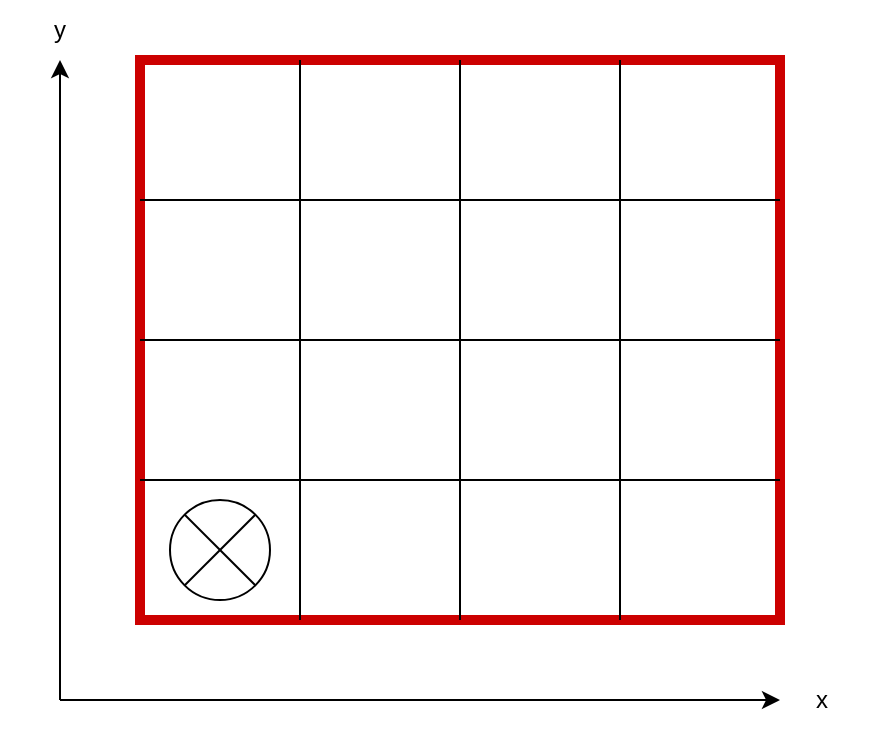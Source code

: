 <mxfile version="16.5.6" type="device"><diagram id="Dou7d_CGpw10dp-tvs_3" name="Page-1"><mxGraphModel dx="1038" dy="489" grid="1" gridSize="10" guides="1" tooltips="1" connect="1" arrows="1" fold="1" page="1" pageScale="1" pageWidth="827" pageHeight="1169" math="0" shadow="0"><root><mxCell id="0"/><mxCell id="1" parent="0"/><mxCell id="SeVok-Jv5NXaAQZ3oRkq-1" value="" style="rounded=0;whiteSpace=wrap;html=1;strokeColor=#CC0000;strokeWidth=5;" vertex="1" parent="1"><mxGeometry x="160" y="40" width="320" height="280" as="geometry"/></mxCell><mxCell id="SeVok-Jv5NXaAQZ3oRkq-2" value="" style="endArrow=none;html=1;rounded=0;exitX=1;exitY=0.75;exitDx=0;exitDy=0;entryX=0;entryY=0.75;entryDx=0;entryDy=0;" edge="1" parent="1" source="SeVok-Jv5NXaAQZ3oRkq-1" target="SeVok-Jv5NXaAQZ3oRkq-1"><mxGeometry width="50" height="50" relative="1" as="geometry"><mxPoint x="410" y="290" as="sourcePoint"/><mxPoint x="440" y="260" as="targetPoint"/></mxGeometry></mxCell><mxCell id="SeVok-Jv5NXaAQZ3oRkq-3" value="" style="endArrow=none;html=1;rounded=0;exitX=0.25;exitY=1;exitDx=0;exitDy=0;entryX=0.25;entryY=0;entryDx=0;entryDy=0;" edge="1" parent="1" source="SeVok-Jv5NXaAQZ3oRkq-1" target="SeVok-Jv5NXaAQZ3oRkq-1"><mxGeometry width="50" height="50" relative="1" as="geometry"><mxPoint x="390" y="310" as="sourcePoint"/><mxPoint x="440" y="260" as="targetPoint"/></mxGeometry></mxCell><mxCell id="SeVok-Jv5NXaAQZ3oRkq-5" value="" style="endArrow=none;html=1;rounded=0;exitX=0.5;exitY=1;exitDx=0;exitDy=0;entryX=0.5;entryY=0;entryDx=0;entryDy=0;" edge="1" parent="1" source="SeVok-Jv5NXaAQZ3oRkq-1" target="SeVok-Jv5NXaAQZ3oRkq-1"><mxGeometry width="50" height="50" relative="1" as="geometry"><mxPoint x="390" y="310" as="sourcePoint"/><mxPoint x="440" y="260" as="targetPoint"/></mxGeometry></mxCell><mxCell id="SeVok-Jv5NXaAQZ3oRkq-6" value="" style="endArrow=none;html=1;rounded=0;exitX=0.75;exitY=1;exitDx=0;exitDy=0;entryX=0.75;entryY=0;entryDx=0;entryDy=0;" edge="1" parent="1" source="SeVok-Jv5NXaAQZ3oRkq-1" target="SeVok-Jv5NXaAQZ3oRkq-1"><mxGeometry width="50" height="50" relative="1" as="geometry"><mxPoint x="390" y="310" as="sourcePoint"/><mxPoint x="440" y="260" as="targetPoint"/></mxGeometry></mxCell><mxCell id="SeVok-Jv5NXaAQZ3oRkq-7" value="" style="endArrow=none;html=1;rounded=0;exitX=0;exitY=0.5;exitDx=0;exitDy=0;entryX=1;entryY=0.5;entryDx=0;entryDy=0;" edge="1" parent="1" source="SeVok-Jv5NXaAQZ3oRkq-1" target="SeVok-Jv5NXaAQZ3oRkq-1"><mxGeometry width="50" height="50" relative="1" as="geometry"><mxPoint x="390" y="310" as="sourcePoint"/><mxPoint x="440" y="260" as="targetPoint"/></mxGeometry></mxCell><mxCell id="SeVok-Jv5NXaAQZ3oRkq-8" value="" style="endArrow=none;html=1;rounded=0;exitX=0;exitY=0.25;exitDx=0;exitDy=0;entryX=1;entryY=0.25;entryDx=0;entryDy=0;" edge="1" parent="1" source="SeVok-Jv5NXaAQZ3oRkq-1" target="SeVok-Jv5NXaAQZ3oRkq-1"><mxGeometry width="50" height="50" relative="1" as="geometry"><mxPoint x="390" y="310" as="sourcePoint"/><mxPoint x="440" y="260" as="targetPoint"/></mxGeometry></mxCell><mxCell id="SeVok-Jv5NXaAQZ3oRkq-9" value="" style="shape=sumEllipse;perimeter=ellipsePerimeter;whiteSpace=wrap;html=1;backgroundOutline=1;" vertex="1" parent="1"><mxGeometry x="175" y="260" width="50" height="50" as="geometry"/></mxCell><mxCell id="SeVok-Jv5NXaAQZ3oRkq-10" value="" style="endArrow=classic;html=1;rounded=0;" edge="1" parent="1"><mxGeometry width="50" height="50" relative="1" as="geometry"><mxPoint x="120" y="360" as="sourcePoint"/><mxPoint x="120" y="40" as="targetPoint"/></mxGeometry></mxCell><mxCell id="SeVok-Jv5NXaAQZ3oRkq-11" value="" style="endArrow=classic;html=1;rounded=0;" edge="1" parent="1"><mxGeometry width="50" height="50" relative="1" as="geometry"><mxPoint x="120" y="360" as="sourcePoint"/><mxPoint x="480" y="360" as="targetPoint"/></mxGeometry></mxCell><mxCell id="SeVok-Jv5NXaAQZ3oRkq-12" value="y" style="text;html=1;strokeColor=none;fillColor=none;align=center;verticalAlign=middle;whiteSpace=wrap;rounded=0;" vertex="1" parent="1"><mxGeometry x="90" y="10" width="60" height="30" as="geometry"/></mxCell><mxCell id="SeVok-Jv5NXaAQZ3oRkq-13" value="x" style="text;html=1;strokeColor=none;fillColor=none;align=center;verticalAlign=middle;whiteSpace=wrap;rounded=0;" vertex="1" parent="1"><mxGeometry x="471" y="345" width="60" height="30" as="geometry"/></mxCell></root></mxGraphModel></diagram></mxfile>